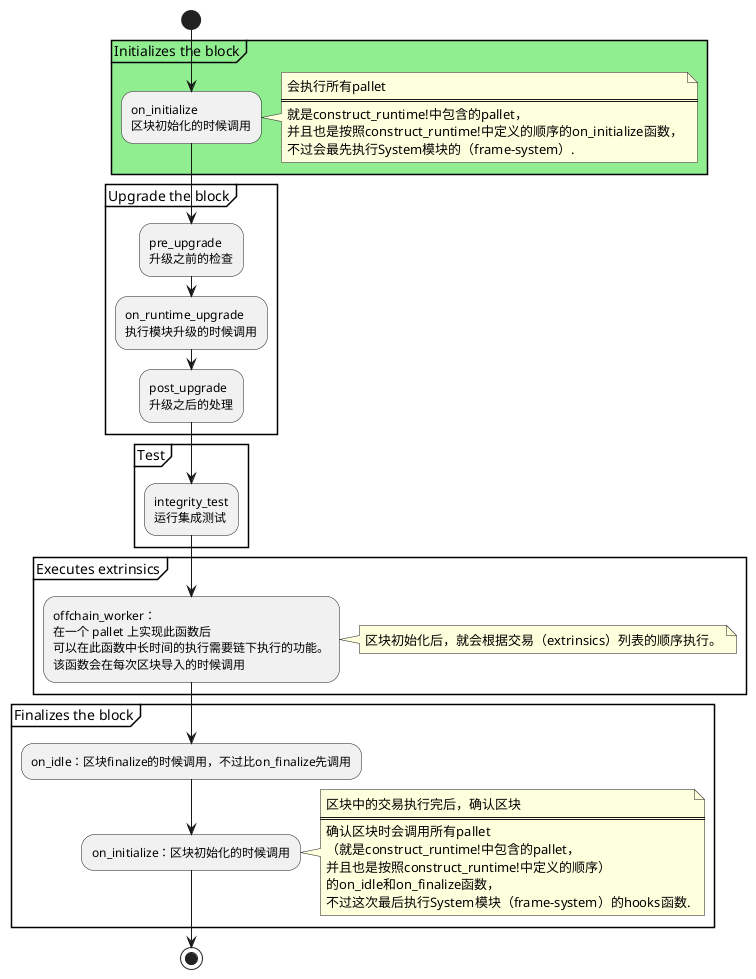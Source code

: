 @startuml
start
partition #lightGreen "Initializes the block" {
    :on_initialize
    区块初始化的时候调用;
}
note right
    会执行所有pallet
    ====
    就是construct_runtime!中包含的pallet，
    并且也是按照construct_runtime!中定义的顺序的on_initialize函数，
    不过会最先执行System模块的（frame-system）.
end note
partition "Upgrade the block" {
:pre_upgrade
升级之前的检查;
:on_runtime_upgrade
执行模块升级的时候调用;
:post_upgrade
升级之后的处理;
}
partition Test {
:integrity_test
运行集成测试;
}
partition "Executes extrinsics" {
:offchain_worker：
在一个 pallet 上实现此函数后
可以在此函数中长时间的执行需要链下执行的功能。
该函数会在每次区块导入的时候调用;
}
note right
区块初始化后，就会根据交易（extrinsics）列表的顺序执行。
end note
partition "Finalizes the block" {
:on_idle：区块finalize的时候调用，不过比on_finalize先调用;
:on_initialize：区块初始化的时候调用;
}
note right
区块中的交易执行完后，确认区块
====
确认区块时会调用所有pallet
（就是construct_runtime!中包含的pallet，
并且也是按照construct_runtime!中定义的顺序）
的on_idle和on_finalize函数，
不过这次最后执行System模块（frame-system）的hooks函数.
end note
stop
@enduml